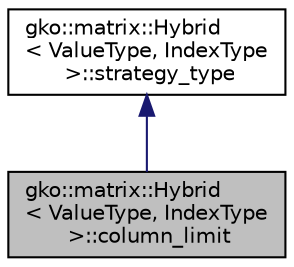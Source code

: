 digraph "gko::matrix::Hybrid&lt; ValueType, IndexType &gt;::column_limit"
{
 // INTERACTIVE_SVG=YES
  edge [fontname="Helvetica",fontsize="10",labelfontname="Helvetica",labelfontsize="10"];
  node [fontname="Helvetica",fontsize="10",shape=record];
  Node1 [label="gko::matrix::Hybrid\l\< ValueType, IndexType\l \>::column_limit",height=0.2,width=0.4,color="black", fillcolor="grey75", style="filled", fontcolor="black"];
  Node2 -> Node1 [dir="back",color="midnightblue",fontsize="10",style="solid",fontname="Helvetica"];
  Node2 [label="gko::matrix::Hybrid\l\< ValueType, IndexType\l \>::strategy_type",height=0.2,width=0.4,color="black", fillcolor="white", style="filled",URL="$classgko_1_1matrix_1_1Hybrid_1_1strategy__type.html",tooltip="strategy_type is to decide how to set the hybrid config. "];
}
